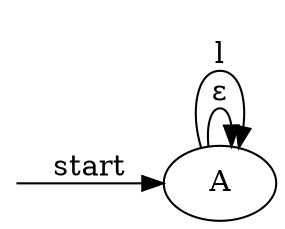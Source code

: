 digraph enfa {
    rankdir = LR;
    __start [style = invis, shape = point];
    __start -> "A" [ label = "start" ];
    node [shape = doublecircle];
    node [shape = circle];
    "A" -> "A" [ label = "&epsilon;" ];
    "A" -> "A" [ label = "l" ];
}
